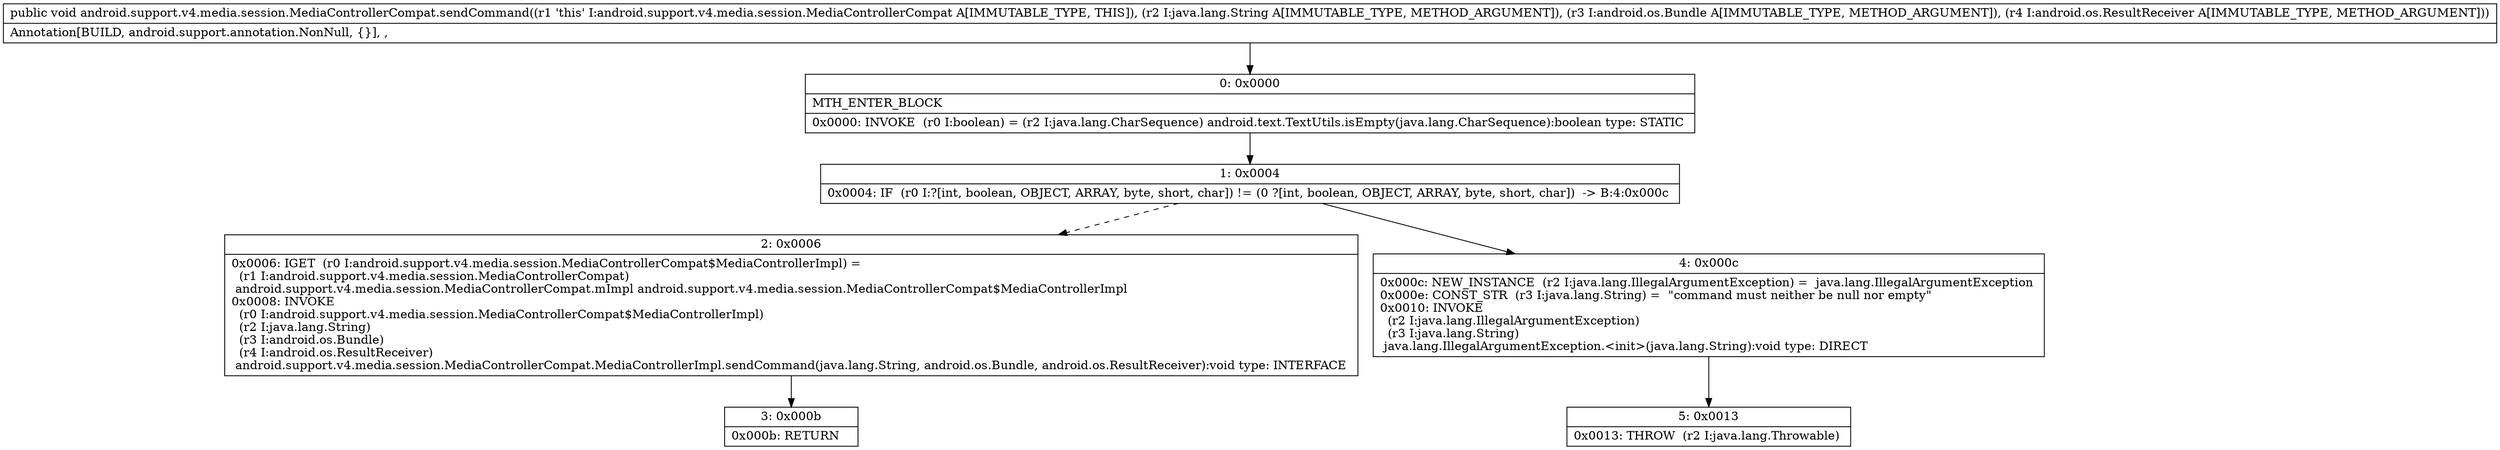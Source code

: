 digraph "CFG forandroid.support.v4.media.session.MediaControllerCompat.sendCommand(Ljava\/lang\/String;Landroid\/os\/Bundle;Landroid\/os\/ResultReceiver;)V" {
Node_0 [shape=record,label="{0\:\ 0x0000|MTH_ENTER_BLOCK\l|0x0000: INVOKE  (r0 I:boolean) = (r2 I:java.lang.CharSequence) android.text.TextUtils.isEmpty(java.lang.CharSequence):boolean type: STATIC \l}"];
Node_1 [shape=record,label="{1\:\ 0x0004|0x0004: IF  (r0 I:?[int, boolean, OBJECT, ARRAY, byte, short, char]) != (0 ?[int, boolean, OBJECT, ARRAY, byte, short, char])  \-\> B:4:0x000c \l}"];
Node_2 [shape=record,label="{2\:\ 0x0006|0x0006: IGET  (r0 I:android.support.v4.media.session.MediaControllerCompat$MediaControllerImpl) = \l  (r1 I:android.support.v4.media.session.MediaControllerCompat)\l android.support.v4.media.session.MediaControllerCompat.mImpl android.support.v4.media.session.MediaControllerCompat$MediaControllerImpl \l0x0008: INVOKE  \l  (r0 I:android.support.v4.media.session.MediaControllerCompat$MediaControllerImpl)\l  (r2 I:java.lang.String)\l  (r3 I:android.os.Bundle)\l  (r4 I:android.os.ResultReceiver)\l android.support.v4.media.session.MediaControllerCompat.MediaControllerImpl.sendCommand(java.lang.String, android.os.Bundle, android.os.ResultReceiver):void type: INTERFACE \l}"];
Node_3 [shape=record,label="{3\:\ 0x000b|0x000b: RETURN   \l}"];
Node_4 [shape=record,label="{4\:\ 0x000c|0x000c: NEW_INSTANCE  (r2 I:java.lang.IllegalArgumentException) =  java.lang.IllegalArgumentException \l0x000e: CONST_STR  (r3 I:java.lang.String) =  \"command must neither be null nor empty\" \l0x0010: INVOKE  \l  (r2 I:java.lang.IllegalArgumentException)\l  (r3 I:java.lang.String)\l java.lang.IllegalArgumentException.\<init\>(java.lang.String):void type: DIRECT \l}"];
Node_5 [shape=record,label="{5\:\ 0x0013|0x0013: THROW  (r2 I:java.lang.Throwable) \l}"];
MethodNode[shape=record,label="{public void android.support.v4.media.session.MediaControllerCompat.sendCommand((r1 'this' I:android.support.v4.media.session.MediaControllerCompat A[IMMUTABLE_TYPE, THIS]), (r2 I:java.lang.String A[IMMUTABLE_TYPE, METHOD_ARGUMENT]), (r3 I:android.os.Bundle A[IMMUTABLE_TYPE, METHOD_ARGUMENT]), (r4 I:android.os.ResultReceiver A[IMMUTABLE_TYPE, METHOD_ARGUMENT]))  | Annotation[BUILD, android.support.annotation.NonNull, \{\}], , \l}"];
MethodNode -> Node_0;
Node_0 -> Node_1;
Node_1 -> Node_2[style=dashed];
Node_1 -> Node_4;
Node_2 -> Node_3;
Node_4 -> Node_5;
}

